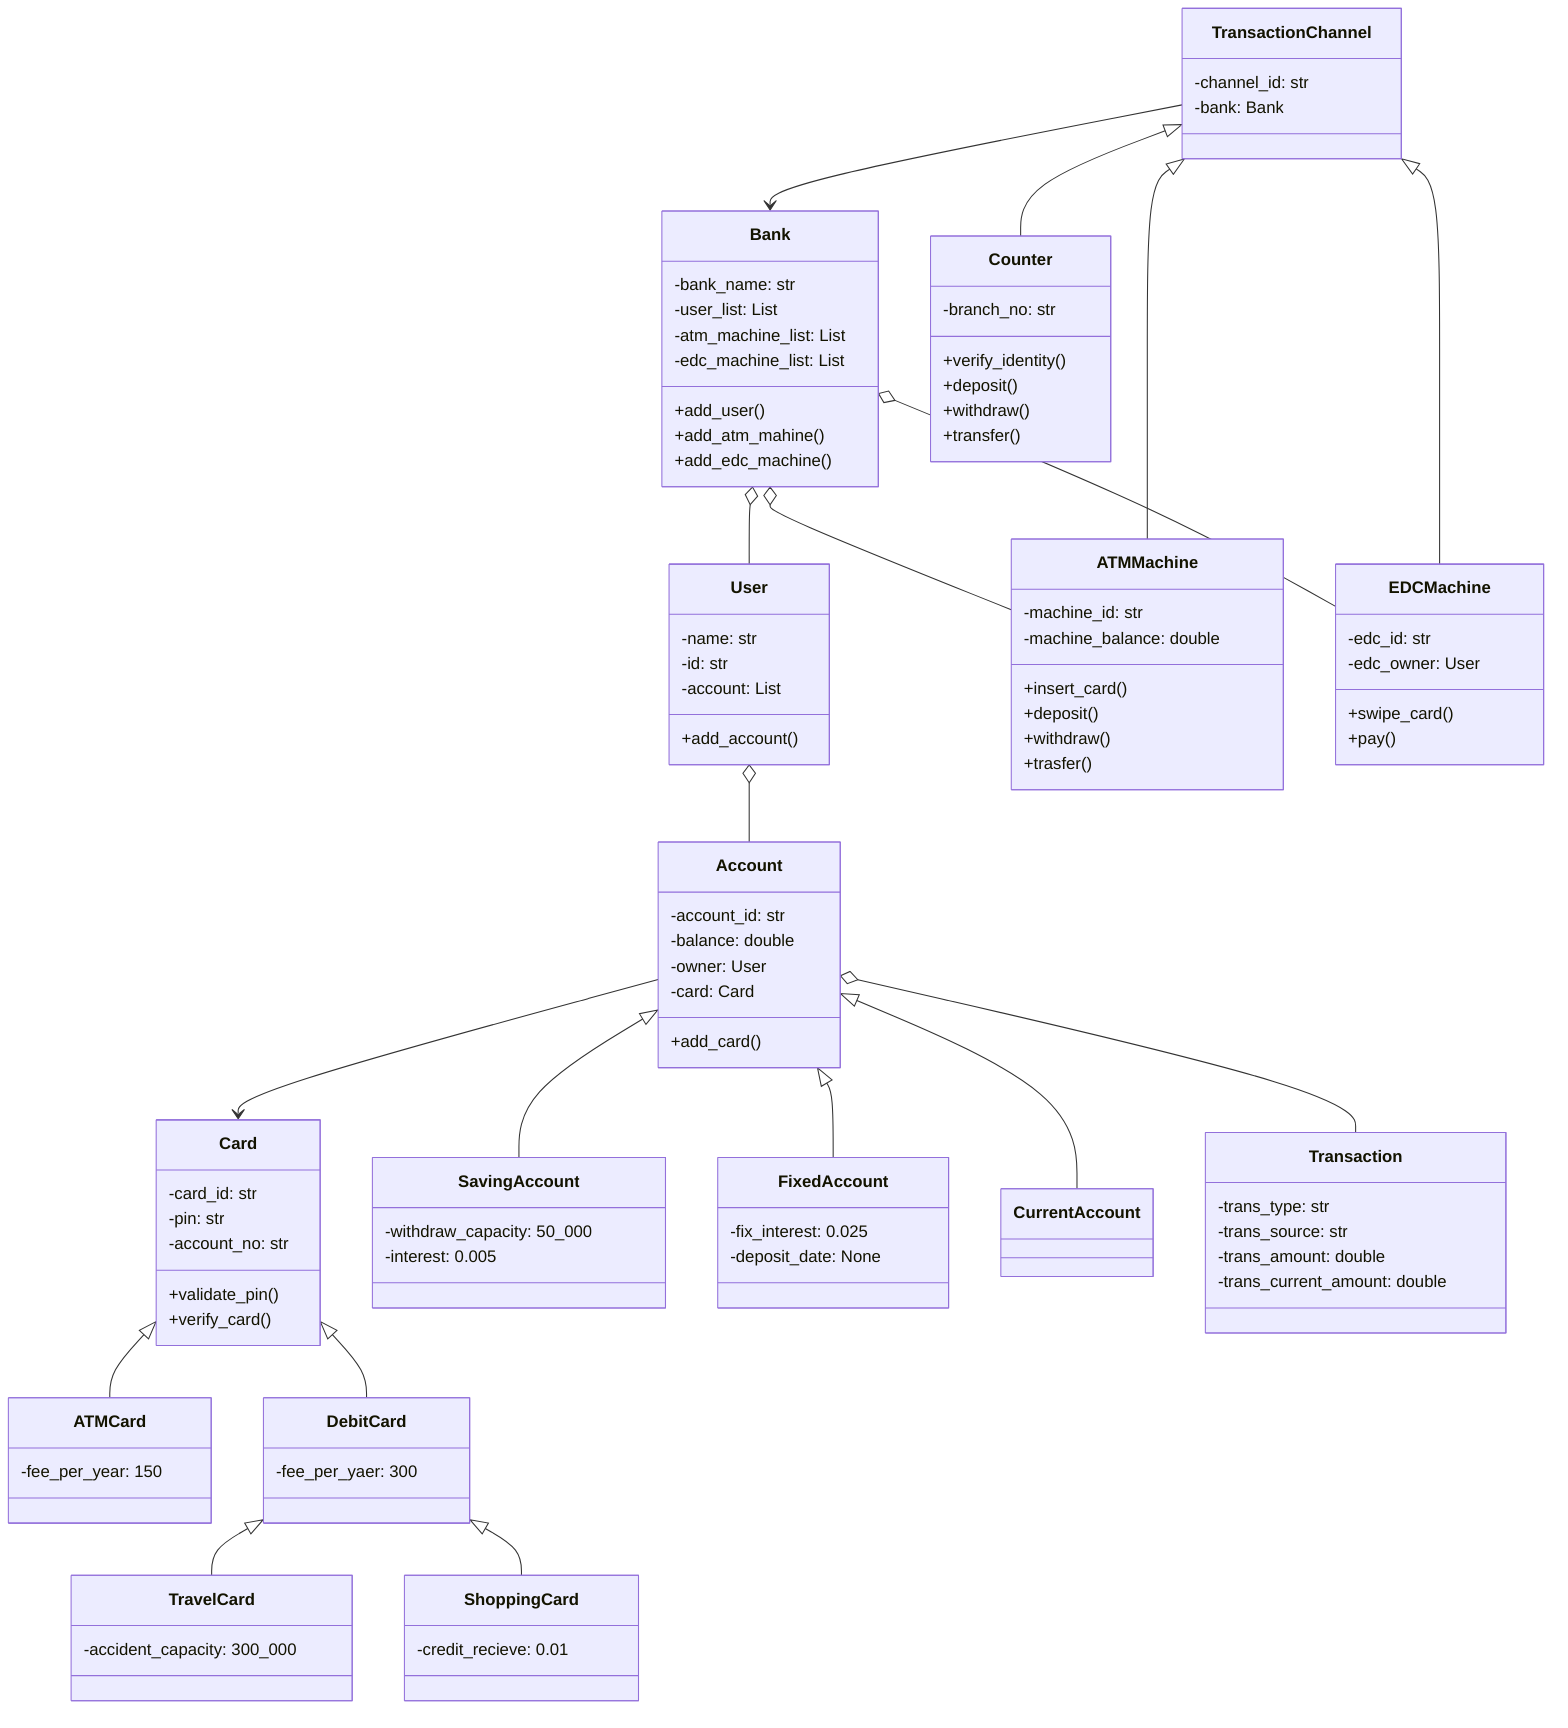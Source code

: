 classDiagram

Bank o-- User
User o-- Account
Account --> Card
Account <|-- SavingAccount
Account <|-- FixedAccount
Account <|-- CurrentAccount
Card <|-- ATMCard
Card <|-- DebitCard
DebitCard <|-- TravelCard
DebitCard <|-- ShoppingCard
Account o-- Transaction
Bank o-- ATMMachine
Bank o-- EDCMachine
TransactionChannel <|-- ATMMachine
TransactionChannel <|-- EDCMachine
TransactionChannel <|-- Counter
TransactionChannel --> Bank

    class Bank{
        -bank_name: str
        -user_list: List<User>
        -atm_machine_list: List<ATMMachine>
        -edc_machine_list: List<EDC>
        +add_user()
        +add_atm_mahine()
        +add_edc_machine()
    }

    class User{
        -name: str
        -id: str
        -account: List<Account>
        +add_account()
    }

    class Account{
        -account_id: str
        -balance: double
        -owner: User
        -card: Card
        +add_card()
    }
    class SavingAccount{
        -withdraw_capacity: 50_000
        -interest: 0.005
    }
    class FixedAccount{
        -fix_interest: 0.025
        -deposit_date: None
    }
    class CurrentAccount{
        
    }

    class Card{
        -card_id: str
        -pin: str
        -account_no: str
        +validate_pin()
        +verify_card()
    }
    class ATMCard{
        -fee_per_year: 150
    }
    class DebitCard{
        -fee_per_yaer: 300
    }
    class TravelCard{
        -accident_capacity: 300_000
    }
    class ShoppingCard{
        -credit_recieve: 0.01
    }

    class TransactionChannel{
        -channel_id: str
        -bank: Bank
    }
    class ATMMachine{
        -machine_id: str
        -machine_balance: double
        +insert_card()
        +deposit()
        +withdraw()
        +trasfer()
    }
    class EDCMachine {
        -edc_id: str
        -edc_owner: User
        +swipe_card()
        +pay()
    }
    class Counter{
        -branch_no: str
        +verify_identity()
        +deposit()
        +withdraw()
        +transfer()
    }

    class Transaction{
        -trans_type: str
        -trans_source: str
        -trans_amount: double
        -trans_current_amount: double
    }